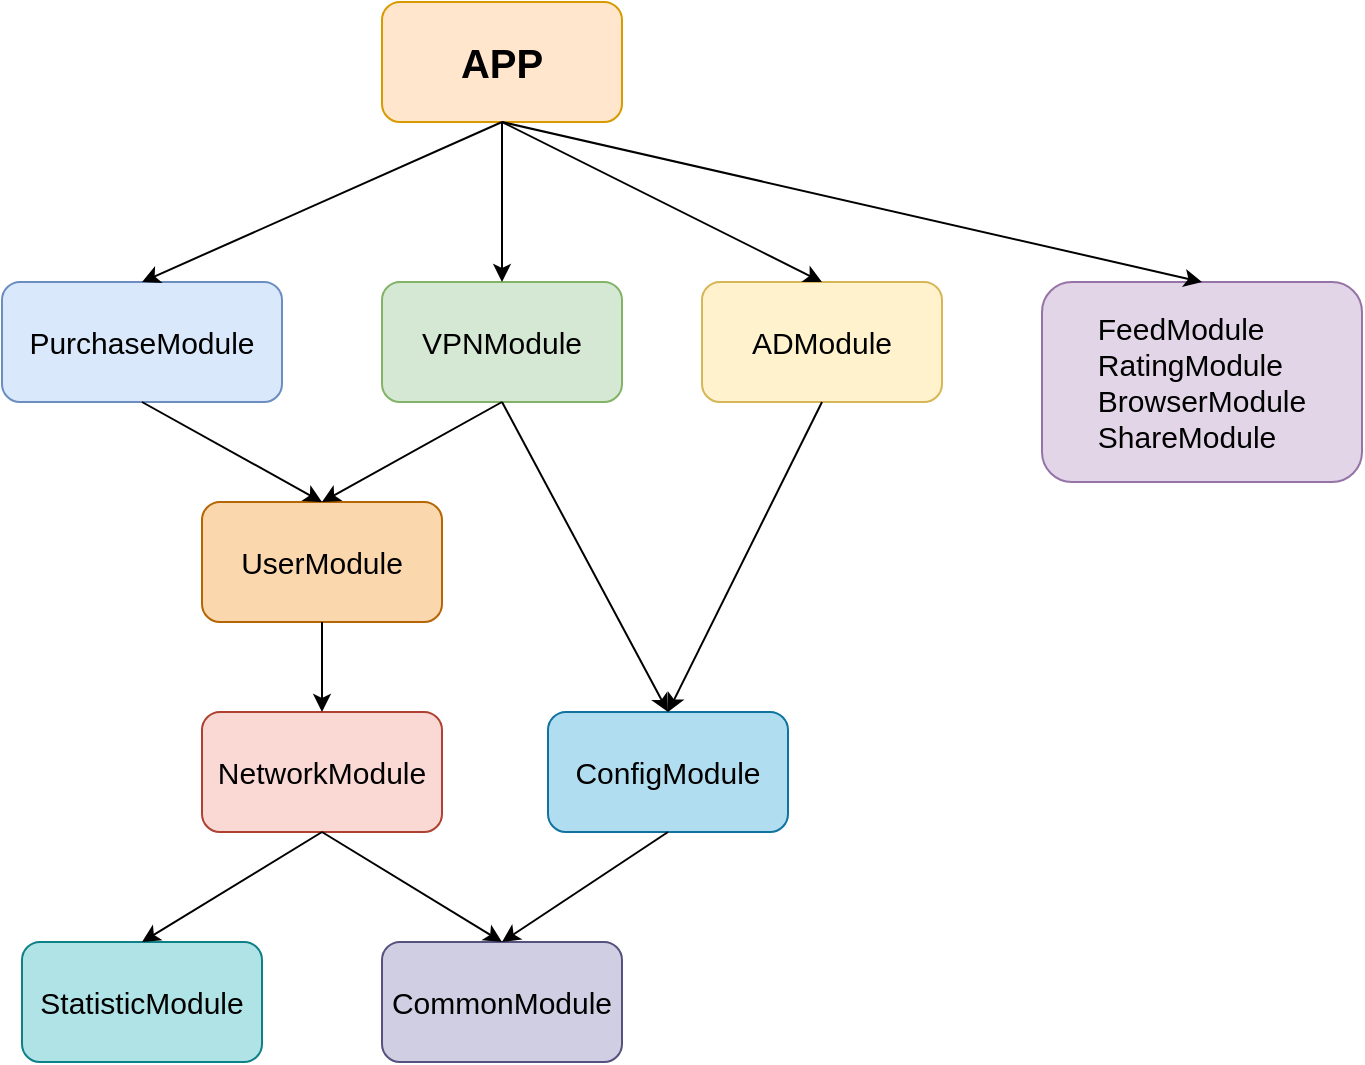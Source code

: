 <mxfile version="12.3.5" type="github" pages="5"><diagram id="0_-RG9WZWpa4WUwme8Ic" name="第 1 页"><mxGraphModel dx="898" dy="639" grid="1" gridSize="10" guides="1" tooltips="1" connect="1" arrows="1" fold="1" page="1" pageScale="1" pageWidth="827" pageHeight="1169" math="0" shadow="0"><root><mxCell id="0"/><mxCell id="1" parent="0"/><mxCell id="_WDStatLzBCsml0k4qIH-1" value="&lt;font style=&quot;font-size: 20px&quot;&gt;&lt;b&gt;APP&lt;/b&gt;&lt;/font&gt;" style="rounded=1;whiteSpace=wrap;html=1;fillColor=#ffe6cc;strokeColor=#d79b00;" vertex="1" parent="1"><mxGeometry x="270" y="10" width="120" height="60" as="geometry"/></mxCell><mxCell id="_WDStatLzBCsml0k4qIH-2" value="&lt;font style=&quot;font-size: 15px&quot;&gt;VPNModule&lt;/font&gt;" style="rounded=1;whiteSpace=wrap;html=1;fillColor=#d5e8d4;strokeColor=#82b366;" vertex="1" parent="1"><mxGeometry x="270" y="150" width="120" height="60" as="geometry"/></mxCell><mxCell id="_WDStatLzBCsml0k4qIH-6" value="&lt;font style=&quot;font-size: 15px&quot;&gt;UserModule&lt;/font&gt;" style="rounded=1;whiteSpace=wrap;html=1;fillColor=#fad7ac;strokeColor=#b46504;" vertex="1" parent="1"><mxGeometry x="180" y="260" width="120" height="60" as="geometry"/></mxCell><mxCell id="_WDStatLzBCsml0k4qIH-7" value="&lt;font style=&quot;font-size: 15px&quot;&gt;StatisticModule&lt;/font&gt;" style="rounded=1;whiteSpace=wrap;html=1;fillColor=#b0e3e6;strokeColor=#0e8088;" vertex="1" parent="1"><mxGeometry x="90" y="480" width="120" height="60" as="geometry"/></mxCell><mxCell id="_WDStatLzBCsml0k4qIH-8" value="&lt;font style=&quot;font-size: 15px&quot;&gt;PurchaseModule&lt;/font&gt;" style="rounded=1;whiteSpace=wrap;html=1;fillColor=#dae8fc;strokeColor=#6c8ebf;" vertex="1" parent="1"><mxGeometry x="80" y="150" width="140" height="60" as="geometry"/></mxCell><mxCell id="_WDStatLzBCsml0k4qIH-9" value="&lt;font style=&quot;font-size: 15px&quot;&gt;ADModule&lt;/font&gt;" style="rounded=1;whiteSpace=wrap;html=1;fillColor=#fff2cc;strokeColor=#d6b656;" vertex="1" parent="1"><mxGeometry x="430" y="150" width="120" height="60" as="geometry"/></mxCell><mxCell id="_WDStatLzBCsml0k4qIH-10" value="&lt;div style=&quot;text-align: left&quot;&gt;&lt;span style=&quot;font-size: 15px&quot;&gt;FeedModule&lt;/span&gt;&lt;/div&gt;&lt;font style=&quot;font-size: 15px&quot;&gt;&lt;div style=&quot;text-align: left&quot;&gt;RatingModule&lt;/div&gt;&lt;div style=&quot;text-align: left&quot;&gt;BrowserModule&lt;/div&gt;&lt;div style=&quot;text-align: left&quot;&gt;ShareModule&lt;/div&gt;&lt;/font&gt;" style="rounded=1;whiteSpace=wrap;html=1;fillColor=#e1d5e7;strokeColor=#9673a6;" vertex="1" parent="1"><mxGeometry x="600" y="150" width="160" height="100" as="geometry"/></mxCell><mxCell id="_WDStatLzBCsml0k4qIH-11" value="&lt;font style=&quot;font-size: 15px&quot;&gt;NetworkModule&lt;/font&gt;" style="rounded=1;whiteSpace=wrap;html=1;fillColor=#fad9d5;strokeColor=#ae4132;" vertex="1" parent="1"><mxGeometry x="180" y="365" width="120" height="60" as="geometry"/></mxCell><mxCell id="_WDStatLzBCsml0k4qIH-12" value="&lt;font style=&quot;font-size: 15px&quot;&gt;CommonModule&lt;/font&gt;" style="rounded=1;whiteSpace=wrap;html=1;fillColor=#d0cee2;strokeColor=#56517e;" vertex="1" parent="1"><mxGeometry x="270" y="480" width="120" height="60" as="geometry"/></mxCell><mxCell id="_WDStatLzBCsml0k4qIH-13" value="&lt;font style=&quot;font-size: 15px&quot;&gt;ConfigModule&lt;/font&gt;" style="rounded=1;whiteSpace=wrap;html=1;fillColor=#b1ddf0;strokeColor=#10739e;" vertex="1" parent="1"><mxGeometry x="353" y="365" width="120" height="60" as="geometry"/></mxCell><mxCell id="_WDStatLzBCsml0k4qIH-14" value="" style="endArrow=classic;html=1;exitX=0.5;exitY=1;exitDx=0;exitDy=0;entryX=0.5;entryY=0;entryDx=0;entryDy=0;" edge="1" parent="1" source="_WDStatLzBCsml0k4qIH-1" target="_WDStatLzBCsml0k4qIH-8"><mxGeometry width="50" height="50" relative="1" as="geometry"><mxPoint x="80" y="610" as="sourcePoint"/><mxPoint x="130" y="560" as="targetPoint"/></mxGeometry></mxCell><mxCell id="_WDStatLzBCsml0k4qIH-17" value="" style="endArrow=classic;html=1;exitX=0.5;exitY=1;exitDx=0;exitDy=0;entryX=0.5;entryY=0;entryDx=0;entryDy=0;" edge="1" parent="1" source="_WDStatLzBCsml0k4qIH-1" target="_WDStatLzBCsml0k4qIH-2"><mxGeometry width="50" height="50" relative="1" as="geometry"><mxPoint x="340" y="110" as="sourcePoint"/><mxPoint x="160" y="160" as="targetPoint"/></mxGeometry></mxCell><mxCell id="_WDStatLzBCsml0k4qIH-18" value="" style="endArrow=classic;html=1;entryX=0.5;entryY=0;entryDx=0;entryDy=0;" edge="1" parent="1" target="_WDStatLzBCsml0k4qIH-9"><mxGeometry width="50" height="50" relative="1" as="geometry"><mxPoint x="330" y="70" as="sourcePoint"/><mxPoint x="170" y="170" as="targetPoint"/></mxGeometry></mxCell><mxCell id="_WDStatLzBCsml0k4qIH-19" value="" style="endArrow=classic;html=1;exitX=0.5;exitY=1;exitDx=0;exitDy=0;entryX=0.5;entryY=0;entryDx=0;entryDy=0;" edge="1" parent="1" target="_WDStatLzBCsml0k4qIH-6"><mxGeometry width="50" height="50" relative="1" as="geometry"><mxPoint x="330" y="210" as="sourcePoint"/><mxPoint x="150" y="260" as="targetPoint"/></mxGeometry></mxCell><mxCell id="_WDStatLzBCsml0k4qIH-20" value="" style="endArrow=classic;html=1;exitX=0.5;exitY=1;exitDx=0;exitDy=0;" edge="1" parent="1" source="_WDStatLzBCsml0k4qIH-8"><mxGeometry width="50" height="50" relative="1" as="geometry"><mxPoint x="370" y="140" as="sourcePoint"/><mxPoint x="240" y="260" as="targetPoint"/></mxGeometry></mxCell><mxCell id="_WDStatLzBCsml0k4qIH-21" value="" style="endArrow=classic;html=1;exitX=0.5;exitY=1;exitDx=0;exitDy=0;entryX=0.5;entryY=0;entryDx=0;entryDy=0;" edge="1" parent="1" source="_WDStatLzBCsml0k4qIH-9" target="_WDStatLzBCsml0k4qIH-13"><mxGeometry width="50" height="50" relative="1" as="geometry"><mxPoint x="380" y="150" as="sourcePoint"/><mxPoint x="420" y="360" as="targetPoint"/></mxGeometry></mxCell><mxCell id="_WDStatLzBCsml0k4qIH-22" value="" style="endArrow=classic;html=1;exitX=0.5;exitY=1;exitDx=0;exitDy=0;entryX=0.5;entryY=0;entryDx=0;entryDy=0;" edge="1" parent="1" source="_WDStatLzBCsml0k4qIH-2" target="_WDStatLzBCsml0k4qIH-13"><mxGeometry width="50" height="50" relative="1" as="geometry"><mxPoint x="390" y="160" as="sourcePoint"/><mxPoint x="210" y="210" as="targetPoint"/></mxGeometry></mxCell><mxCell id="_WDStatLzBCsml0k4qIH-23" value="" style="endArrow=classic;html=1;exitX=0.5;exitY=1;exitDx=0;exitDy=0;entryX=0.5;entryY=0;entryDx=0;entryDy=0;" edge="1" parent="1" source="_WDStatLzBCsml0k4qIH-6" target="_WDStatLzBCsml0k4qIH-11"><mxGeometry width="50" height="50" relative="1" as="geometry"><mxPoint x="400" y="170" as="sourcePoint"/><mxPoint x="220" y="220" as="targetPoint"/></mxGeometry></mxCell><mxCell id="_WDStatLzBCsml0k4qIH-24" value="" style="endArrow=classic;html=1;entryX=0.5;entryY=0;entryDx=0;entryDy=0;exitX=0.5;exitY=1;exitDx=0;exitDy=0;" edge="1" parent="1" source="_WDStatLzBCsml0k4qIH-11" target="_WDStatLzBCsml0k4qIH-7"><mxGeometry width="50" height="50" relative="1" as="geometry"><mxPoint x="410" y="180" as="sourcePoint"/><mxPoint x="230" y="230" as="targetPoint"/></mxGeometry></mxCell><mxCell id="_WDStatLzBCsml0k4qIH-25" value="" style="endArrow=classic;html=1;entryX=0.5;entryY=0;entryDx=0;entryDy=0;exitX=0.5;exitY=1;exitDx=0;exitDy=0;" edge="1" parent="1" source="_WDStatLzBCsml0k4qIH-13" target="_WDStatLzBCsml0k4qIH-12"><mxGeometry width="50" height="50" relative="1" as="geometry"><mxPoint x="413" y="430" as="sourcePoint"/><mxPoint x="240" y="240" as="targetPoint"/></mxGeometry></mxCell><mxCell id="_WDStatLzBCsml0k4qIH-27" value="" style="endArrow=classic;html=1;entryX=0.5;entryY=0;entryDx=0;entryDy=0;" edge="1" parent="1" target="_WDStatLzBCsml0k4qIH-10"><mxGeometry width="50" height="50" relative="1" as="geometry"><mxPoint x="330" y="70" as="sourcePoint"/><mxPoint x="680" y="118" as="targetPoint"/></mxGeometry></mxCell><mxCell id="_WDStatLzBCsml0k4qIH-29" value="" style="endArrow=classic;html=1;entryX=0.5;entryY=0;entryDx=0;entryDy=0;exitX=0.5;exitY=1;exitDx=0;exitDy=0;" edge="1" parent="1" source="_WDStatLzBCsml0k4qIH-11" target="_WDStatLzBCsml0k4qIH-12"><mxGeometry width="50" height="50" relative="1" as="geometry"><mxPoint x="250" y="435" as="sourcePoint"/><mxPoint x="250" y="490" as="targetPoint"/></mxGeometry></mxCell></root></mxGraphModel></diagram><diagram id="XMUr2k0EB6VJS5Udn5uc" name="第 2 页"><mxGraphModel dx="898" dy="639" grid="1" gridSize="10" guides="1" tooltips="1" connect="1" arrows="1" fold="1" page="1" pageScale="1" pageWidth="827" pageHeight="1169" math="0" shadow="0"><root><mxCell id="Xo2dGVH3GghoSWU75Hx_-0"/><mxCell id="Xo2dGVH3GghoSWU75Hx_-1" parent="Xo2dGVH3GghoSWU75Hx_-0"/><mxCell id="D-7F8pWzaV691JAyFjle-11" style="edgeStyle=orthogonalEdgeStyle;rounded=0;orthogonalLoop=1;jettySize=auto;html=1;exitX=0.5;exitY=1;exitDx=0;exitDy=0;exitPerimeter=0;" edge="1" parent="Xo2dGVH3GghoSWU75Hx_-1" source="D-7F8pWzaV691JAyFjle-0" target="D-7F8pWzaV691JAyFjle-3"><mxGeometry relative="1" as="geometry"><Array as="points"><mxPoint x="380" y="90"/><mxPoint x="235" y="90"/></Array></mxGeometry></mxCell><mxCell id="D-7F8pWzaV691JAyFjle-13" style="edgeStyle=orthogonalEdgeStyle;rounded=0;orthogonalLoop=1;jettySize=auto;html=1;" edge="1" parent="Xo2dGVH3GghoSWU75Hx_-1" target="D-7F8pWzaV691JAyFjle-2"><mxGeometry relative="1" as="geometry"><mxPoint x="380" y="80" as="sourcePoint"/><Array as="points"><mxPoint x="370" y="90"/><mxPoint x="610" y="90"/></Array></mxGeometry></mxCell><mxCell id="D-7F8pWzaV691JAyFjle-16" style="edgeStyle=orthogonalEdgeStyle;rounded=0;orthogonalLoop=1;jettySize=auto;html=1;exitX=0.5;exitY=1;exitDx=0;exitDy=0;exitPerimeter=0;" edge="1" parent="Xo2dGVH3GghoSWU75Hx_-1" source="D-7F8pWzaV691JAyFjle-0" target="D-7F8pWzaV691JAyFjle-4"><mxGeometry relative="1" as="geometry"><mxPoint x="380" y="80" as="sourcePoint"/><Array as="points"><mxPoint x="380" y="90"/><mxPoint x="725" y="90"/></Array></mxGeometry></mxCell><mxCell id="D-7F8pWzaV691JAyFjle-31" style="edgeStyle=orthogonalEdgeStyle;rounded=0;orthogonalLoop=1;jettySize=auto;html=1;" edge="1" parent="Xo2dGVH3GghoSWU75Hx_-1" source="D-7F8pWzaV691JAyFjle-0" target="D-7F8pWzaV691JAyFjle-5"><mxGeometry relative="1" as="geometry"><Array as="points"><mxPoint x="380" y="90"/><mxPoint x="90" y="90"/></Array></mxGeometry></mxCell><mxCell id="D-7F8pWzaV691JAyFjle-32" style="edgeStyle=orthogonalEdgeStyle;rounded=0;orthogonalLoop=1;jettySize=auto;html=1;entryX=0.5;entryY=0;entryDx=0;entryDy=0;" edge="1" parent="Xo2dGVH3GghoSWU75Hx_-1" source="D-7F8pWzaV691JAyFjle-0" target="D-7F8pWzaV691JAyFjle-1"><mxGeometry relative="1" as="geometry"/></mxCell><mxCell id="D-7F8pWzaV691JAyFjle-0" value="&lt;font style=&quot;font-size: 20px&quot;&gt;&lt;b&gt;App Start&lt;/b&gt;&lt;/font&gt;" style="strokeWidth=2;html=1;shape=mxgraph.flowchart.start_1;whiteSpace=wrap;" vertex="1" parent="Xo2dGVH3GghoSWU75Hx_-1"><mxGeometry x="300" y="10" width="160" height="60" as="geometry"/></mxCell><mxCell id="D-7F8pWzaV691JAyFjle-28" style="edgeStyle=orthogonalEdgeStyle;rounded=0;orthogonalLoop=1;jettySize=auto;html=1;entryX=0.5;entryY=0;entryDx=0;entryDy=0;" edge="1" parent="Xo2dGVH3GghoSWU75Hx_-1" source="D-7F8pWzaV691JAyFjle-1" target="D-7F8pWzaV691JAyFjle-27"><mxGeometry relative="1" as="geometry"/></mxCell><mxCell id="D-7F8pWzaV691JAyFjle-1" value="初始化User，启动激活流程，收集用户信息（国家运营商等）" style="rounded=0;whiteSpace=wrap;html=1;" vertex="1" parent="Xo2dGVH3GghoSWU75Hx_-1"><mxGeometry x="330" y="120" width="100" height="60" as="geometry"/></mxCell><mxCell id="D-7F8pWzaV691JAyFjle-34" style="edgeStyle=orthogonalEdgeStyle;rounded=0;orthogonalLoop=1;jettySize=auto;html=1;entryX=0.5;entryY=0;entryDx=0;entryDy=0;" edge="1" parent="Xo2dGVH3GghoSWU75Hx_-1" source="D-7F8pWzaV691JAyFjle-2" target="D-7F8pWzaV691JAyFjle-33"><mxGeometry relative="1" as="geometry"/></mxCell><mxCell id="D-7F8pWzaV691JAyFjle-2" value="初始化VPN模块，根据国家拉取服务器列表" style="rounded=0;whiteSpace=wrap;html=1;" vertex="1" parent="Xo2dGVH3GghoSWU75Hx_-1"><mxGeometry x="480" y="120" width="120" height="60" as="geometry"/></mxCell><mxCell id="D-7F8pWzaV691JAyFjle-22" style="edgeStyle=orthogonalEdgeStyle;rounded=0;orthogonalLoop=1;jettySize=auto;html=1;entryX=0.5;entryY=0;entryDx=0;entryDy=0;" edge="1" parent="Xo2dGVH3GghoSWU75Hx_-1" source="D-7F8pWzaV691JAyFjle-3" target="D-7F8pWzaV691JAyFjle-18"><mxGeometry relative="1" as="geometry"/></mxCell><mxCell id="D-7F8pWzaV691JAyFjle-3" value="初始化Purchase模块，向苹果请求商品信息" style="rounded=0;whiteSpace=wrap;html=1;" vertex="1" parent="Xo2dGVH3GghoSWU75Hx_-1"><mxGeometry x="170" y="120" width="130" height="60" as="geometry"/></mxCell><mxCell id="D-7F8pWzaV691JAyFjle-23" style="edgeStyle=orthogonalEdgeStyle;rounded=0;orthogonalLoop=1;jettySize=auto;html=1;entryX=0.5;entryY=0;entryDx=0;entryDy=0;" edge="1" parent="Xo2dGVH3GghoSWU75Hx_-1" source="D-7F8pWzaV691JAyFjle-4" target="D-7F8pWzaV691JAyFjle-19"><mxGeometry relative="1" as="geometry"/></mxCell><mxCell id="D-7F8pWzaV691JAyFjle-24" style="edgeStyle=orthogonalEdgeStyle;rounded=0;orthogonalLoop=1;jettySize=auto;html=1;" edge="1" parent="Xo2dGVH3GghoSWU75Hx_-1" source="D-7F8pWzaV691JAyFjle-4" target="D-7F8pWzaV691JAyFjle-20"><mxGeometry relative="1" as="geometry"/></mxCell><mxCell id="D-7F8pWzaV691JAyFjle-4" value="初始化AD模块，按配置拉取广告" style="rounded=0;whiteSpace=wrap;html=1;" vertex="1" parent="Xo2dGVH3GghoSWU75Hx_-1"><mxGeometry x="670" y="120" width="110" height="60" as="geometry"/></mxCell><mxCell id="D-7F8pWzaV691JAyFjle-21" style="edgeStyle=orthogonalEdgeStyle;rounded=0;orthogonalLoop=1;jettySize=auto;html=1;entryX=0.5;entryY=0;entryDx=0;entryDy=0;" edge="1" parent="Xo2dGVH3GghoSWU75Hx_-1" source="D-7F8pWzaV691JAyFjle-5" target="D-7F8pWzaV691JAyFjle-17"><mxGeometry relative="1" as="geometry"/></mxCell><mxCell id="D-7F8pWzaV691JAyFjle-5" value="初始化config模块,向firebase拉取配置" style="rounded=0;whiteSpace=wrap;html=1;" vertex="1" parent="Xo2dGVH3GghoSWU75Hx_-1"><mxGeometry x="30" y="120" width="120" height="60" as="geometry"/></mxCell><mxCell id="D-7F8pWzaV691JAyFjle-17" value="Firebase" style="shape=cylinder;whiteSpace=wrap;html=1;boundedLbl=1;backgroundOutline=1;" vertex="1" parent="Xo2dGVH3GghoSWU75Hx_-1"><mxGeometry x="60" y="210" width="60" height="80" as="geometry"/></mxCell><mxCell id="D-7F8pWzaV691JAyFjle-18" value="Apple" style="shape=cylinder;whiteSpace=wrap;html=1;boundedLbl=1;backgroundOutline=1;" vertex="1" parent="Xo2dGVH3GghoSWU75Hx_-1"><mxGeometry x="205" y="210" width="60" height="80" as="geometry"/></mxCell><mxCell id="D-7F8pWzaV691JAyFjle-19" value="Admob" style="shape=cylinder;whiteSpace=wrap;html=1;boundedLbl=1;backgroundOutline=1;" vertex="1" parent="Xo2dGVH3GghoSWU75Hx_-1"><mxGeometry x="660" y="220" width="60" height="80" as="geometry"/></mxCell><mxCell id="D-7F8pWzaV691JAyFjle-20" value="FB" style="shape=cylinder;whiteSpace=wrap;html=1;boundedLbl=1;backgroundOutline=1;" vertex="1" parent="Xo2dGVH3GghoSWU75Hx_-1"><mxGeometry x="740" y="220" width="60" height="80" as="geometry"/></mxCell><mxCell id="D-7F8pWzaV691JAyFjle-27" value="激活成功，获取用户vip，社交登录等信息" style="rounded=0;whiteSpace=wrap;html=1;" vertex="1" parent="Xo2dGVH3GghoSWU75Hx_-1"><mxGeometry x="320" y="220" width="120" height="60" as="geometry"/></mxCell><mxCell id="D-7F8pWzaV691JAyFjle-33" value="解析列表，分国家城市组合并通过抽样测试，进行排序" style="rounded=0;whiteSpace=wrap;html=1;" vertex="1" parent="Xo2dGVH3GghoSWU75Hx_-1"><mxGeometry x="480" y="220" width="120" height="60" as="geometry"/></mxCell></root></mxGraphModel></diagram><diagram id="5QmDyHSkPb0sDuAm5b_-" name="第 3 页"><mxGraphModel dx="998" dy="710" grid="1" gridSize="10" guides="1" tooltips="1" connect="1" arrows="1" fold="1" page="1" pageScale="1" pageWidth="827" pageHeight="1169" math="0" shadow="0"><root><mxCell id="-w5HC7aXwWtPqVYdT9r3-0"/><mxCell id="-w5HC7aXwWtPqVYdT9r3-1" parent="-w5HC7aXwWtPqVYdT9r3-0"/><mxCell id="-w5HC7aXwWtPqVYdT9r3-14" style="edgeStyle=orthogonalEdgeStyle;rounded=0;orthogonalLoop=1;jettySize=auto;html=1;" edge="1" parent="-w5HC7aXwWtPqVYdT9r3-1" source="-w5HC7aXwWtPqVYdT9r3-2" target="-w5HC7aXwWtPqVYdT9r3-4"><mxGeometry relative="1" as="geometry"><mxPoint x="389.778" y="130" as="targetPoint"/></mxGeometry></mxCell><mxCell id="-w5HC7aXwWtPqVYdT9r3-2" value="场景触发" style="ellipse;whiteSpace=wrap;html=1;fillColor=#fad7ac;strokeColor=#b46504;" vertex="1" parent="-w5HC7aXwWtPqVYdT9r3-1"><mxGeometry x="330" y="20" width="120" height="80" as="geometry"/></mxCell><mxCell id="-w5HC7aXwWtPqVYdT9r3-8" value="展示" style="edgeStyle=orthogonalEdgeStyle;rounded=0;orthogonalLoop=1;jettySize=auto;html=1;entryX=0.5;entryY=0;entryDx=0;entryDy=0;" edge="1" parent="-w5HC7aXwWtPqVYdT9r3-1" source="-w5HC7aXwWtPqVYdT9r3-4" target="-w5HC7aXwWtPqVYdT9r3-9"><mxGeometry relative="1" as="geometry"><mxPoint x="550" y="260" as="targetPoint"/></mxGeometry></mxCell><mxCell id="-w5HC7aXwWtPqVYdT9r3-4" value="加载场景还是展示场景" style="rhombus;whiteSpace=wrap;html=1;" vertex="1" parent="-w5HC7aXwWtPqVYdT9r3-1"><mxGeometry x="317.5" y="220" width="145" height="80" as="geometry"/></mxCell><mxCell id="sqeVo6XLEEJekNf7utPd-0" style="edgeStyle=orthogonalEdgeStyle;rounded=0;orthogonalLoop=1;jettySize=auto;html=1;entryX=0.5;entryY=0;entryDx=0;entryDy=0;" edge="1" parent="-w5HC7aXwWtPqVYdT9r3-1" source="-w5HC7aXwWtPqVYdT9r3-6" target="sqeVo6XLEEJekNf7utPd-1"><mxGeometry relative="1" as="geometry"><mxPoint x="240" y="400" as="targetPoint"/></mxGeometry></mxCell><mxCell id="-w5HC7aXwWtPqVYdT9r3-6" value="取出下一梯队广告集合，并行拉取" style="rounded=0;whiteSpace=wrap;html=1;" vertex="1" parent="-w5HC7aXwWtPqVYdT9r3-1"><mxGeometry x="180" y="300" width="120" height="60" as="geometry"/></mxCell><mxCell id="sqeVo6XLEEJekNf7utPd-9" style="edgeStyle=orthogonalEdgeStyle;rounded=0;orthogonalLoop=1;jettySize=auto;html=1;entryX=0.5;entryY=0;entryDx=0;entryDy=0;" edge="1" parent="-w5HC7aXwWtPqVYdT9r3-1" source="-w5HC7aXwWtPqVYdT9r3-9" target="sqeVo6XLEEJekNf7utPd-8"><mxGeometry relative="1" as="geometry"/></mxCell><mxCell id="-w5HC7aXwWtPqVYdT9r3-9" value="进行展示前的拉取" style="rounded=0;whiteSpace=wrap;html=1;" vertex="1" parent="-w5HC7aXwWtPqVYdT9r3-1"><mxGeometry x="490" y="300" width="120" height="60" as="geometry"/></mxCell><mxCell id="-w5HC7aXwWtPqVYdT9r3-10" value="加载" style="edgeStyle=orthogonalEdgeStyle;rounded=0;orthogonalLoop=1;jettySize=auto;html=1;entryX=0.5;entryY=0;entryDx=0;entryDy=0;" edge="1" parent="-w5HC7aXwWtPqVYdT9r3-1" source="-w5HC7aXwWtPqVYdT9r3-4" target="-w5HC7aXwWtPqVYdT9r3-6"><mxGeometry relative="1" as="geometry"><mxPoint x="290" y="260" as="targetPoint"/><mxPoint x="317.5" y="260" as="sourcePoint"/><Array as="points"/></mxGeometry></mxCell><mxCell id="sqeVo6XLEEJekNf7utPd-3" style="edgeStyle=orthogonalEdgeStyle;rounded=0;orthogonalLoop=1;jettySize=auto;html=1;entryX=0.5;entryY=0;entryDx=0;entryDy=0;" edge="1" parent="-w5HC7aXwWtPqVYdT9r3-1" source="sqeVo6XLEEJekNf7utPd-1" target="sqeVo6XLEEJekNf7utPd-13"><mxGeometry relative="1" as="geometry"><mxPoint x="402.5" y="584" as="targetPoint"/><Array as="points"><mxPoint x="240" y="630"/><mxPoint x="403" y="630"/></Array></mxGeometry></mxCell><mxCell id="sqeVo6XLEEJekNf7utPd-4" value="否&lt;br&gt;" style="text;html=1;align=center;verticalAlign=middle;resizable=0;points=[];;labelBackgroundColor=#ffffff;" vertex="1" connectable="0" parent="sqeVo6XLEEJekNf7utPd-3"><mxGeometry x="-0.603" y="1" relative="1" as="geometry"><mxPoint x="-1" y="-21" as="offset"/></mxGeometry></mxCell><mxCell id="sqeVo6XLEEJekNf7utPd-6" style="edgeStyle=orthogonalEdgeStyle;rounded=0;orthogonalLoop=1;jettySize=auto;html=1;entryX=0;entryY=0.5;entryDx=0;entryDy=0;" edge="1" parent="-w5HC7aXwWtPqVYdT9r3-1" source="sqeVo6XLEEJekNf7utPd-1" target="-w5HC7aXwWtPqVYdT9r3-6"><mxGeometry relative="1" as="geometry"><Array as="points"><mxPoint x="120" y="486"/><mxPoint x="120" y="330"/></Array></mxGeometry></mxCell><mxCell id="sqeVo6XLEEJekNf7utPd-7" value="是" style="text;html=1;align=center;verticalAlign=middle;resizable=0;points=[];;labelBackgroundColor=#ffffff;" vertex="1" connectable="0" parent="sqeVo6XLEEJekNf7utPd-6"><mxGeometry x="-0.397" y="-40" relative="1" as="geometry"><mxPoint as="offset"/></mxGeometry></mxCell><mxCell id="sqeVo6XLEEJekNf7utPd-1" value="拉取成功或者超时，且是否有第二梯队" style="rhombus;whiteSpace=wrap;html=1;" vertex="1" parent="-w5HC7aXwWtPqVYdT9r3-1"><mxGeometry x="180" y="440" width="120" height="90" as="geometry"/></mxCell><mxCell id="sqeVo6XLEEJekNf7utPd-10" style="edgeStyle=orthogonalEdgeStyle;rounded=0;orthogonalLoop=1;jettySize=auto;html=1;entryX=0.5;entryY=0;entryDx=0;entryDy=0;" edge="1" parent="-w5HC7aXwWtPqVYdT9r3-1" source="RTy4yAANPBuRmIaBjoMZ-0" target="sqeVo6XLEEJekNf7utPd-13"><mxGeometry relative="1" as="geometry"><mxPoint x="403" y="584" as="targetPoint"/><Array as="points"><mxPoint x="550" y="630"/><mxPoint x="403" y="630"/></Array></mxGeometry></mxCell><mxCell id="RTy4yAANPBuRmIaBjoMZ-2" value="是" style="text;html=1;align=center;verticalAlign=middle;resizable=0;points=[];;labelBackgroundColor=#ffffff;" vertex="1" connectable="0" parent="sqeVo6XLEEJekNf7utPd-10"><mxGeometry x="-0.76" y="-3" relative="1" as="geometry"><mxPoint as="offset"/></mxGeometry></mxCell><mxCell id="sqeVo6XLEEJekNf7utPd-8" value="尝试展示加载成功广告" style="rounded=0;whiteSpace=wrap;html=1;" vertex="1" parent="-w5HC7aXwWtPqVYdT9r3-1"><mxGeometry x="485" y="410" width="130" height="60" as="geometry"/></mxCell><mxCell id="sqeVo6XLEEJekNf7utPd-13" value="结束" style="rounded=1;whiteSpace=wrap;html=1;" vertex="1" parent="-w5HC7aXwWtPqVYdT9r3-1"><mxGeometry x="342.5" y="650" width="120" height="60" as="geometry"/></mxCell><mxCell id="RTy4yAANPBuRmIaBjoMZ-3" style="edgeStyle=orthogonalEdgeStyle;rounded=0;orthogonalLoop=1;jettySize=auto;html=1;entryX=0;entryY=0.5;entryDx=0;entryDy=0;" edge="1" parent="-w5HC7aXwWtPqVYdT9r3-1" source="RTy4yAANPBuRmIaBjoMZ-0" target="sqeVo6XLEEJekNf7utPd-8"><mxGeometry relative="1" as="geometry"><mxPoint x="460" y="450" as="targetPoint"/><Array as="points"><mxPoint x="430" y="540"/><mxPoint x="430" y="440"/></Array></mxGeometry></mxCell><mxCell id="RTy4yAANPBuRmIaBjoMZ-4" value="否" style="text;html=1;align=center;verticalAlign=middle;resizable=0;points=[];;labelBackgroundColor=#ffffff;" vertex="1" connectable="0" parent="RTy4yAANPBuRmIaBjoMZ-3"><mxGeometry x="-0.658" y="-3" relative="1" as="geometry"><mxPoint as="offset"/></mxGeometry></mxCell><mxCell id="RTy4yAANPBuRmIaBjoMZ-0" value="展示超时" style="rhombus;whiteSpace=wrap;html=1;" vertex="1" parent="-w5HC7aXwWtPqVYdT9r3-1"><mxGeometry x="510" y="500" width="80" height="80" as="geometry"/></mxCell><mxCell id="RTy4yAANPBuRmIaBjoMZ-1" style="edgeStyle=orthogonalEdgeStyle;rounded=0;orthogonalLoop=1;jettySize=auto;html=1;entryX=0.5;entryY=0;entryDx=0;entryDy=0;" edge="1" parent="-w5HC7aXwWtPqVYdT9r3-1" source="sqeVo6XLEEJekNf7utPd-8" target="RTy4yAANPBuRmIaBjoMZ-0"><mxGeometry relative="1" as="geometry"><mxPoint x="550" y="470" as="sourcePoint"/><mxPoint x="403" y="584" as="targetPoint"/><Array as="points"><mxPoint x="550" y="500"/></Array></mxGeometry></mxCell><mxCell id="RTy4yAANPBuRmIaBjoMZ-6" value="广告配置" style="shape=cylinder;whiteSpace=wrap;html=1;boundedLbl=1;backgroundOutline=1;" vertex="1" parent="-w5HC7aXwWtPqVYdT9r3-1"><mxGeometry x="540" y="121" width="60" height="80" as="geometry"/></mxCell><mxCell id="RTy4yAANPBuRmIaBjoMZ-11" value="" style="endArrow=classic;html=1;entryX=0;entryY=0.5;entryDx=0;entryDy=0;" edge="1" parent="-w5HC7aXwWtPqVYdT9r3-1" target="RTy4yAANPBuRmIaBjoMZ-6"><mxGeometry width="50" height="50" relative="1" as="geometry"><mxPoint x="390" y="161" as="sourcePoint"/><mxPoint x="470" y="130" as="targetPoint"/><Array as="points"><mxPoint x="480" y="161"/></Array></mxGeometry></mxCell><mxCell id="RTy4yAANPBuRmIaBjoMZ-12" value="读取配置" style="text;html=1;align=center;verticalAlign=middle;resizable=0;points=[];;autosize=1;" vertex="1" parent="-w5HC7aXwWtPqVYdT9r3-1"><mxGeometry x="450" y="141" width="60" height="20" as="geometry"/></mxCell><mxCell id="RTy4yAANPBuRmIaBjoMZ-15" value="" style="endArrow=classic;html=1;" edge="1" parent="-w5HC7aXwWtPqVYdT9r3-1"><mxGeometry width="50" height="50" relative="1" as="geometry"><mxPoint x="540" y="171" as="sourcePoint"/><mxPoint x="390" y="171" as="targetPoint"/><Array as="points"><mxPoint x="490" y="171"/></Array></mxGeometry></mxCell></root></mxGraphModel></diagram><diagram id="CBbrLlpRFAguAJqraq3N" name="第 4 页"><mxGraphModel dx="898" dy="639" grid="1" gridSize="10" guides="1" tooltips="1" connect="1" arrows="1" fold="1" page="1" pageScale="1" pageWidth="827" pageHeight="1169" math="0" shadow="0"><root><mxCell id="HogylE0lz__pfim62II_-0"/><mxCell id="HogylE0lz__pfim62II_-1" parent="HogylE0lz__pfim62II_-0"/><mxCell id="mB_jtX6Xph1V8ISN6PDY-0" style="edgeStyle=orthogonalEdgeStyle;rounded=0;orthogonalLoop=1;jettySize=auto;html=1;entryX=0.5;entryY=0;entryDx=0;entryDy=0;" edge="1" parent="HogylE0lz__pfim62II_-1" source="mB_jtX6Xph1V8ISN6PDY-1" target="mB_jtX6Xph1V8ISN6PDY-3"><mxGeometry relative="1" as="geometry"/></mxCell><mxCell id="mB_jtX6Xph1V8ISN6PDY-1" value="&lt;span style=&quot;font-size: 20px&quot;&gt;&lt;b&gt;Connect&lt;/b&gt;&lt;/span&gt;" style="strokeWidth=2;html=1;shape=mxgraph.flowchart.start_1;whiteSpace=wrap;" vertex="1" parent="HogylE0lz__pfim62II_-1"><mxGeometry x="300" y="20" width="160" height="60" as="geometry"/></mxCell><mxCell id="mB_jtX6Xph1V8ISN6PDY-2" value="" style="edgeStyle=orthogonalEdgeStyle;rounded=0;orthogonalLoop=1;jettySize=auto;html=1;" edge="1" parent="HogylE0lz__pfim62II_-1" source="mB_jtX6Xph1V8ISN6PDY-3" target="mB_jtX6Xph1V8ISN6PDY-5"><mxGeometry relative="1" as="geometry"/></mxCell><mxCell id="mB_jtX6Xph1V8ISN6PDY-3" value="获取推荐服务器组合" style="rounded=0;whiteSpace=wrap;html=1;" vertex="1" parent="HogylE0lz__pfim62II_-1"><mxGeometry x="320" y="110" width="120" height="50" as="geometry"/></mxCell><mxCell id="mB_jtX6Xph1V8ISN6PDY-4" style="edgeStyle=orthogonalEdgeStyle;rounded=0;orthogonalLoop=1;jettySize=auto;html=1;entryX=0.5;entryY=0;entryDx=0;entryDy=0;" edge="1" parent="HogylE0lz__pfim62II_-1" source="mB_jtX6Xph1V8ISN6PDY-5" target="mB_jtX6Xph1V8ISN6PDY-7"><mxGeometry relative="1" as="geometry"/></mxCell><mxCell id="mB_jtX6Xph1V8ISN6PDY-5" value="根据配置的协议优先级，对该组合进行排序" style="rounded=0;whiteSpace=wrap;html=1;" vertex="1" parent="HogylE0lz__pfim62II_-1"><mxGeometry x="320" y="195" width="120" height="70" as="geometry"/></mxCell><mxCell id="mB_jtX6Xph1V8ISN6PDY-6" style="edgeStyle=orthogonalEdgeStyle;rounded=0;orthogonalLoop=1;jettySize=auto;html=1;entryX=0.5;entryY=0;entryDx=0;entryDy=0;" edge="1" parent="HogylE0lz__pfim62II_-1" source="mB_jtX6Xph1V8ISN6PDY-7" target="mB_jtX6Xph1V8ISN6PDY-12"><mxGeometry relative="1" as="geometry"/></mxCell><mxCell id="mB_jtX6Xph1V8ISN6PDY-7" value="拿第一个服务器开始尝试连接" style="rounded=0;whiteSpace=wrap;html=1;" vertex="1" parent="HogylE0lz__pfim62II_-1"><mxGeometry x="320" y="300" width="120" height="70" as="geometry"/></mxCell><mxCell id="mB_jtX6Xph1V8ISN6PDY-8" style="edgeStyle=orthogonalEdgeStyle;rounded=0;orthogonalLoop=1;jettySize=auto;html=1;entryX=0;entryY=0.5;entryDx=0;entryDy=0;" edge="1" parent="HogylE0lz__pfim62II_-1" source="mB_jtX6Xph1V8ISN6PDY-12" target="mB_jtX6Xph1V8ISN6PDY-7"><mxGeometry relative="1" as="geometry"><Array as="points"><mxPoint x="160" y="480"/><mxPoint x="160" y="335"/></Array></mxGeometry></mxCell><mxCell id="mB_jtX6Xph1V8ISN6PDY-9" value="否" style="text;html=1;align=center;verticalAlign=middle;resizable=0;points=[];;labelBackgroundColor=#ffffff;" vertex="1" connectable="0" parent="mB_jtX6Xph1V8ISN6PDY-8"><mxGeometry x="-0.615" y="-2" relative="1" as="geometry"><mxPoint as="offset"/></mxGeometry></mxCell><mxCell id="mB_jtX6Xph1V8ISN6PDY-10" style="edgeStyle=orthogonalEdgeStyle;rounded=0;orthogonalLoop=1;jettySize=auto;html=1;" edge="1" parent="HogylE0lz__pfim62II_-1" source="mB_jtX6Xph1V8ISN6PDY-12"><mxGeometry relative="1" as="geometry"><mxPoint x="380" y="570" as="targetPoint"/></mxGeometry></mxCell><mxCell id="mB_jtX6Xph1V8ISN6PDY-11" value="是" style="text;html=1;align=center;verticalAlign=middle;resizable=0;points=[];;labelBackgroundColor=#ffffff;" vertex="1" connectable="0" parent="mB_jtX6Xph1V8ISN6PDY-10"><mxGeometry x="-0.6" y="2" relative="1" as="geometry"><mxPoint as="offset"/></mxGeometry></mxCell><mxCell id="mB_jtX6Xph1V8ISN6PDY-12" value="连接成功" style="rhombus;whiteSpace=wrap;html=1;" vertex="1" parent="HogylE0lz__pfim62II_-1"><mxGeometry x="307.5" y="450" width="145" height="60" as="geometry"/></mxCell><mxCell id="mB_jtX6Xph1V8ISN6PDY-13" value="当前服务器放到队尾，上报该连接结果" style="rounded=0;whiteSpace=wrap;html=1;" vertex="1" parent="HogylE0lz__pfim62II_-1"><mxGeometry x="90" y="380" width="130" height="60" as="geometry"/></mxCell><mxCell id="mB_jtX6Xph1V8ISN6PDY-14" value="上报连接结果，通知APP连接已成功" style="rounded=0;whiteSpace=wrap;html=1;" vertex="1" parent="HogylE0lz__pfim62II_-1"><mxGeometry x="320" y="570" width="120" height="60" as="geometry"/></mxCell></root></mxGraphModel></diagram><diagram id="L5gmijqyqWDl88c4viBg" name="第 5 页"><mxGraphModel dx="898" dy="639" grid="1" gridSize="10" guides="1" tooltips="1" connect="1" arrows="1" fold="1" page="1" pageScale="1" pageWidth="827" pageHeight="1169" math="0" shadow="0"><root><mxCell id="sSS42NUgIbLL8Pl0LBDS-0"/><mxCell id="sSS42NUgIbLL8Pl0LBDS-1" parent="sSS42NUgIbLL8Pl0LBDS-0"/><mxCell id="kdCsWSfj5PNSCzxzbbbc-0" value="&lt;font style=&quot;font-size: 15px&quot;&gt;VPNModule&lt;/font&gt;" style="rounded=1;whiteSpace=wrap;html=1;fillColor=#d5e8d4;strokeColor=#82b366;" vertex="1" parent="sSS42NUgIbLL8Pl0LBDS-1"><mxGeometry x="50" y="110" width="120" height="60" as="geometry"/></mxCell><mxCell id="kdCsWSfj5PNSCzxzbbbc-2" value="&lt;font style=&quot;font-size: 15px&quot;&gt;StatisticModule&lt;/font&gt;" style="rounded=1;whiteSpace=wrap;html=1;fillColor=#b0e3e6;strokeColor=#0e8088;" vertex="1" parent="sSS42NUgIbLL8Pl0LBDS-1"><mxGeometry x="50" y="475" width="120" height="60" as="geometry"/></mxCell><mxCell id="kdCsWSfj5PNSCzxzbbbc-3" value="&lt;font style=&quot;font-size: 15px&quot;&gt;PurchaseModule&lt;/font&gt;" style="rounded=1;whiteSpace=wrap;html=1;fillColor=#dae8fc;strokeColor=#6c8ebf;" vertex="1" parent="sSS42NUgIbLL8Pl0LBDS-1"><mxGeometry x="50" y="290" width="140" height="60" as="geometry"/></mxCell><mxCell id="kdCsWSfj5PNSCzxzbbbc-4" value="&lt;font style=&quot;font-size: 15px&quot;&gt;ADModule&lt;/font&gt;" style="rounded=1;whiteSpace=wrap;html=1;fillColor=#fff2cc;strokeColor=#d6b656;" vertex="1" parent="sSS42NUgIbLL8Pl0LBDS-1"><mxGeometry x="50" y="200" width="120" height="60" as="geometry"/></mxCell><mxCell id="kdCsWSfj5PNSCzxzbbbc-5" value="&lt;font style=&quot;font-size: 15px&quot;&gt;NetworkModule&lt;/font&gt;" style="rounded=1;whiteSpace=wrap;html=1;fillColor=#fad9d5;strokeColor=#ae4132;" vertex="1" parent="sSS42NUgIbLL8Pl0LBDS-1"><mxGeometry x="50" y="385" width="120" height="60" as="geometry"/></mxCell><mxCell id="kdCsWSfj5PNSCzxzbbbc-7" value="&lt;font style=&quot;font-size: 15px&quot;&gt;ConfigModule&lt;/font&gt;" style="rounded=1;whiteSpace=wrap;html=1;fillColor=#b1ddf0;strokeColor=#10739e;" vertex="1" parent="sSS42NUgIbLL8Pl0LBDS-1"><mxGeometry x="50" y="565" width="120" height="60" as="geometry"/></mxCell><mxCell id="kdCsWSfj5PNSCzxzbbbc-16" value="&lt;font style=&quot;font-size: 18px&quot;&gt;基于Rmstore，把vip的购买，恢复，校验等逻辑的封装&lt;/font&gt;" style="text;html=1;strokeColor=none;fillColor=none;align=left;verticalAlign=middle;whiteSpace=wrap;rounded=0;" vertex="1" parent="sSS42NUgIbLL8Pl0LBDS-1"><mxGeometry x="250" y="310" width="450" height="20" as="geometry"/></mxCell><mxCell id="kdCsWSfj5PNSCzxzbbbc-17" value="&lt;font style=&quot;font-size: 14px&quot;&gt;连接逻辑的封装，包括服务器列表拉取，构造，测试，排序，只能选择，和与系统api交互等逻辑，目前支持Ikev1，Ikev2，OpenVPN，OpenVPN混淆，Wiregurad，Simple obfs&lt;/font&gt;" style="text;html=1;strokeColor=none;fillColor=none;align=left;verticalAlign=middle;whiteSpace=wrap;rounded=0;" vertex="1" parent="sSS42NUgIbLL8Pl0LBDS-1"><mxGeometry x="243" y="100" width="390" height="80" as="geometry"/></mxCell><mxCell id="kdCsWSfj5PNSCzxzbbbc-18" value="&lt;font style=&quot;font-size: 16px&quot;&gt;Admob,Fackbook 原生，插屏，激励广告等&lt;/font&gt;" style="text;html=1;strokeColor=none;fillColor=none;align=left;verticalAlign=middle;whiteSpace=wrap;rounded=0;strokeWidth=5;" vertex="1" parent="sSS42NUgIbLL8Pl0LBDS-1"><mxGeometry x="243" y="200" width="340" height="80" as="geometry"/></mxCell><mxCell id="kdCsWSfj5PNSCzxzbbbc-19" value="&lt;font style=&quot;font-size: 16px&quot;&gt;基于AFNetwork的封装，加上数据的加密解密工鞥呢，与通用数据校验逻辑&lt;/font&gt;" style="text;html=1;strokeColor=none;fillColor=none;align=left;verticalAlign=middle;whiteSpace=wrap;rounded=0;" vertex="1" parent="sSS42NUgIbLL8Pl0LBDS-1"><mxGeometry x="250" y="375" width="390" height="80" as="geometry"/></mxCell><mxCell id="iY8HDpHFuAW_nuZfmW3a-0" value="&lt;font style=&quot;font-size: 15px&quot;&gt;UserModule&lt;/font&gt;" style="rounded=1;whiteSpace=wrap;html=1;fillColor=#fad7ac;strokeColor=#b46504;" vertex="1" parent="sSS42NUgIbLL8Pl0LBDS-1"><mxGeometry x="50" y="20" width="120" height="60" as="geometry"/></mxCell><mxCell id="iY8HDpHFuAW_nuZfmW3a-2" value="&lt;font size=&quot;3&quot;&gt;用户信息的封装，且作为大部分库的基础库，网络交互时需要通过该库，加上用户信息用于统计&lt;/font&gt;" style="text;html=1;strokeColor=none;fillColor=none;align=left;verticalAlign=middle;whiteSpace=wrap;rounded=0;strokeWidth=5;" vertex="1" parent="sSS42NUgIbLL8Pl0LBDS-1"><mxGeometry x="243" y="10" width="340" height="80" as="geometry"/></mxCell><mxCell id="iY8HDpHFuAW_nuZfmW3a-3" value="&lt;font size=&quot;3&quot;&gt;多个统计平台的封装，目前支持flurry，firebase，appflyer&lt;/font&gt;" style="text;html=1;strokeColor=none;fillColor=none;align=left;verticalAlign=middle;whiteSpace=wrap;rounded=0;" vertex="1" parent="sSS42NUgIbLL8Pl0LBDS-1"><mxGeometry x="250" y="465" width="390" height="80" as="geometry"/></mxCell><mxCell id="iY8HDpHFuAW_nuZfmW3a-4" value="&lt;font size=&quot;3&quot;&gt;基于firebase远程配置的封装&lt;/font&gt;" style="text;html=1;strokeColor=none;fillColor=none;align=left;verticalAlign=middle;whiteSpace=wrap;rounded=0;" vertex="1" parent="sSS42NUgIbLL8Pl0LBDS-1"><mxGeometry x="250" y="555" width="390" height="80" as="geometry"/></mxCell></root></mxGraphModel></diagram></mxfile>